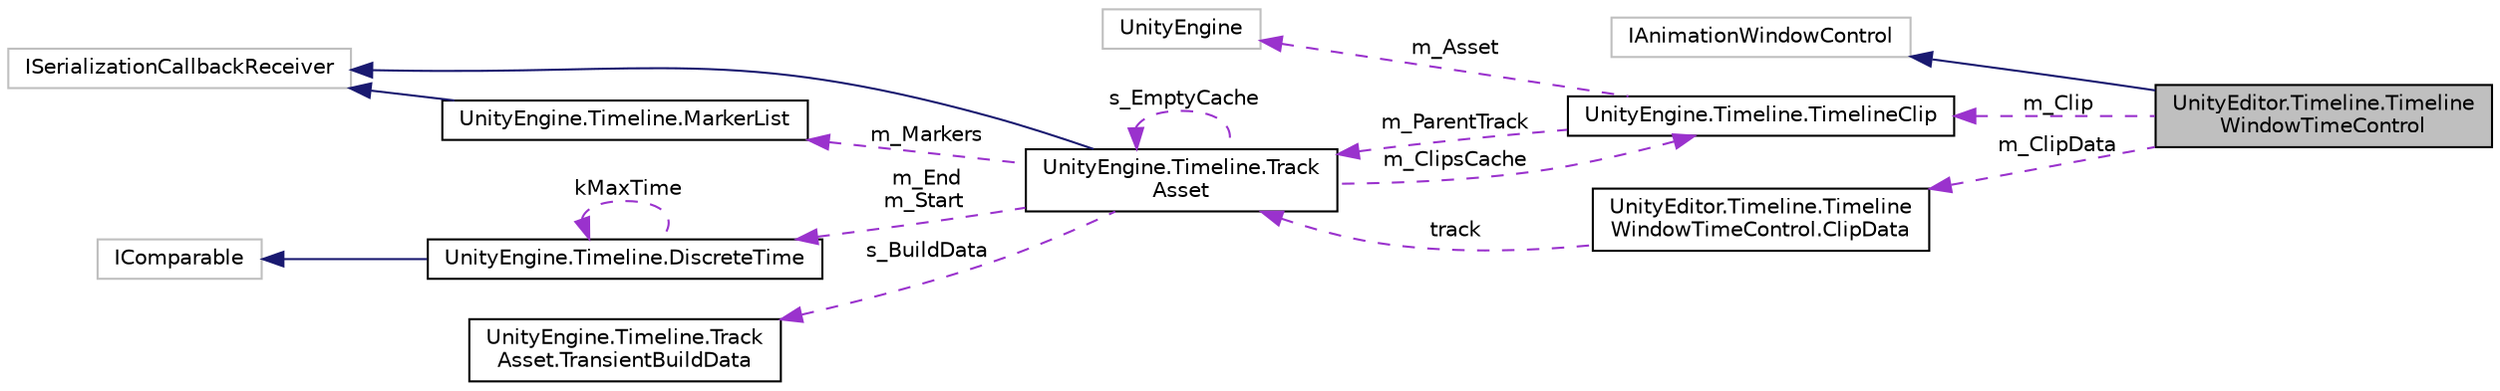 digraph "UnityEditor.Timeline.TimelineWindowTimeControl"
{
 // LATEX_PDF_SIZE
  edge [fontname="Helvetica",fontsize="10",labelfontname="Helvetica",labelfontsize="10"];
  node [fontname="Helvetica",fontsize="10",shape=record];
  rankdir="LR";
  Node1 [label="UnityEditor.Timeline.Timeline\lWindowTimeControl",height=0.2,width=0.4,color="black", fillcolor="grey75", style="filled", fontcolor="black",tooltip=" "];
  Node2 -> Node1 [dir="back",color="midnightblue",fontsize="10",style="solid",fontname="Helvetica"];
  Node2 [label="IAnimationWindowControl",height=0.2,width=0.4,color="grey75", fillcolor="white", style="filled",tooltip=" "];
  Node3 -> Node1 [dir="back",color="darkorchid3",fontsize="10",style="dashed",label=" m_ClipData" ,fontname="Helvetica"];
  Node3 [label="UnityEditor.Timeline.Timeline\lWindowTimeControl.ClipData",height=0.2,width=0.4,color="black", fillcolor="white", style="filled",URL="$struct_unity_editor_1_1_timeline_1_1_timeline_window_time_control_1_1_clip_data.html",tooltip=" "];
  Node4 -> Node3 [dir="back",color="darkorchid3",fontsize="10",style="dashed",label=" track" ,fontname="Helvetica"];
  Node4 [label="UnityEngine.Timeline.Track\lAsset",height=0.2,width=0.4,color="black", fillcolor="white", style="filled",URL="$class_unity_engine_1_1_timeline_1_1_track_asset.html",tooltip="A PlayableAsset representing a track inside a timeline."];
  Node5 -> Node4 [dir="back",color="midnightblue",fontsize="10",style="solid",fontname="Helvetica"];
  Node5 [label="ISerializationCallbackReceiver",height=0.2,width=0.4,color="grey75", fillcolor="white", style="filled",tooltip=" "];
  Node6 -> Node4 [dir="back",color="darkorchid3",fontsize="10",style="dashed",label=" m_Markers" ,fontname="Helvetica"];
  Node6 [label="UnityEngine.Timeline.MarkerList",height=0.2,width=0.4,color="black", fillcolor="white", style="filled",URL="$struct_unity_engine_1_1_timeline_1_1_marker_list.html",tooltip=" "];
  Node5 -> Node6 [dir="back",color="midnightblue",fontsize="10",style="solid",fontname="Helvetica"];
  Node7 -> Node4 [dir="back",color="darkorchid3",fontsize="10",style="dashed",label=" m_End\nm_Start" ,fontname="Helvetica"];
  Node7 [label="UnityEngine.Timeline.DiscreteTime",height=0.2,width=0.4,color="black", fillcolor="white", style="filled",URL="$struct_unity_engine_1_1_timeline_1_1_discrete_time.html",tooltip=" "];
  Node8 -> Node7 [dir="back",color="midnightblue",fontsize="10",style="solid",fontname="Helvetica"];
  Node8 [label="IComparable",height=0.2,width=0.4,color="grey75", fillcolor="white", style="filled",tooltip=" "];
  Node7 -> Node7 [dir="back",color="darkorchid3",fontsize="10",style="dashed",label=" kMaxTime" ,fontname="Helvetica"];
  Node9 -> Node4 [dir="back",color="darkorchid3",fontsize="10",style="dashed",label=" m_ClipsCache" ,fontname="Helvetica"];
  Node9 [label="UnityEngine.Timeline.TimelineClip",height=0.2,width=0.4,color="black", fillcolor="white", style="filled",URL="$class_unity_engine_1_1_timeline_1_1_timeline_clip.html",tooltip="Represents a clip on the timeline."];
  Node10 -> Node9 [dir="back",color="darkorchid3",fontsize="10",style="dashed",label=" m_Asset" ,fontname="Helvetica"];
  Node10 [label="UnityEngine",height=0.2,width=0.4,color="grey75", fillcolor="white", style="filled",tooltip=" "];
  Node4 -> Node9 [dir="back",color="darkorchid3",fontsize="10",style="dashed",label=" m_ParentTrack" ,fontname="Helvetica"];
  Node4 -> Node4 [dir="back",color="darkorchid3",fontsize="10",style="dashed",label=" s_EmptyCache" ,fontname="Helvetica"];
  Node11 -> Node4 [dir="back",color="darkorchid3",fontsize="10",style="dashed",label=" s_BuildData" ,fontname="Helvetica"];
  Node11 [label="UnityEngine.Timeline.Track\lAsset.TransientBuildData",height=0.2,width=0.4,color="black", fillcolor="white", style="filled",URL="$struct_unity_engine_1_1_timeline_1_1_track_asset_1_1_transient_build_data.html",tooltip=" "];
  Node9 -> Node1 [dir="back",color="darkorchid3",fontsize="10",style="dashed",label=" m_Clip" ,fontname="Helvetica"];
}

